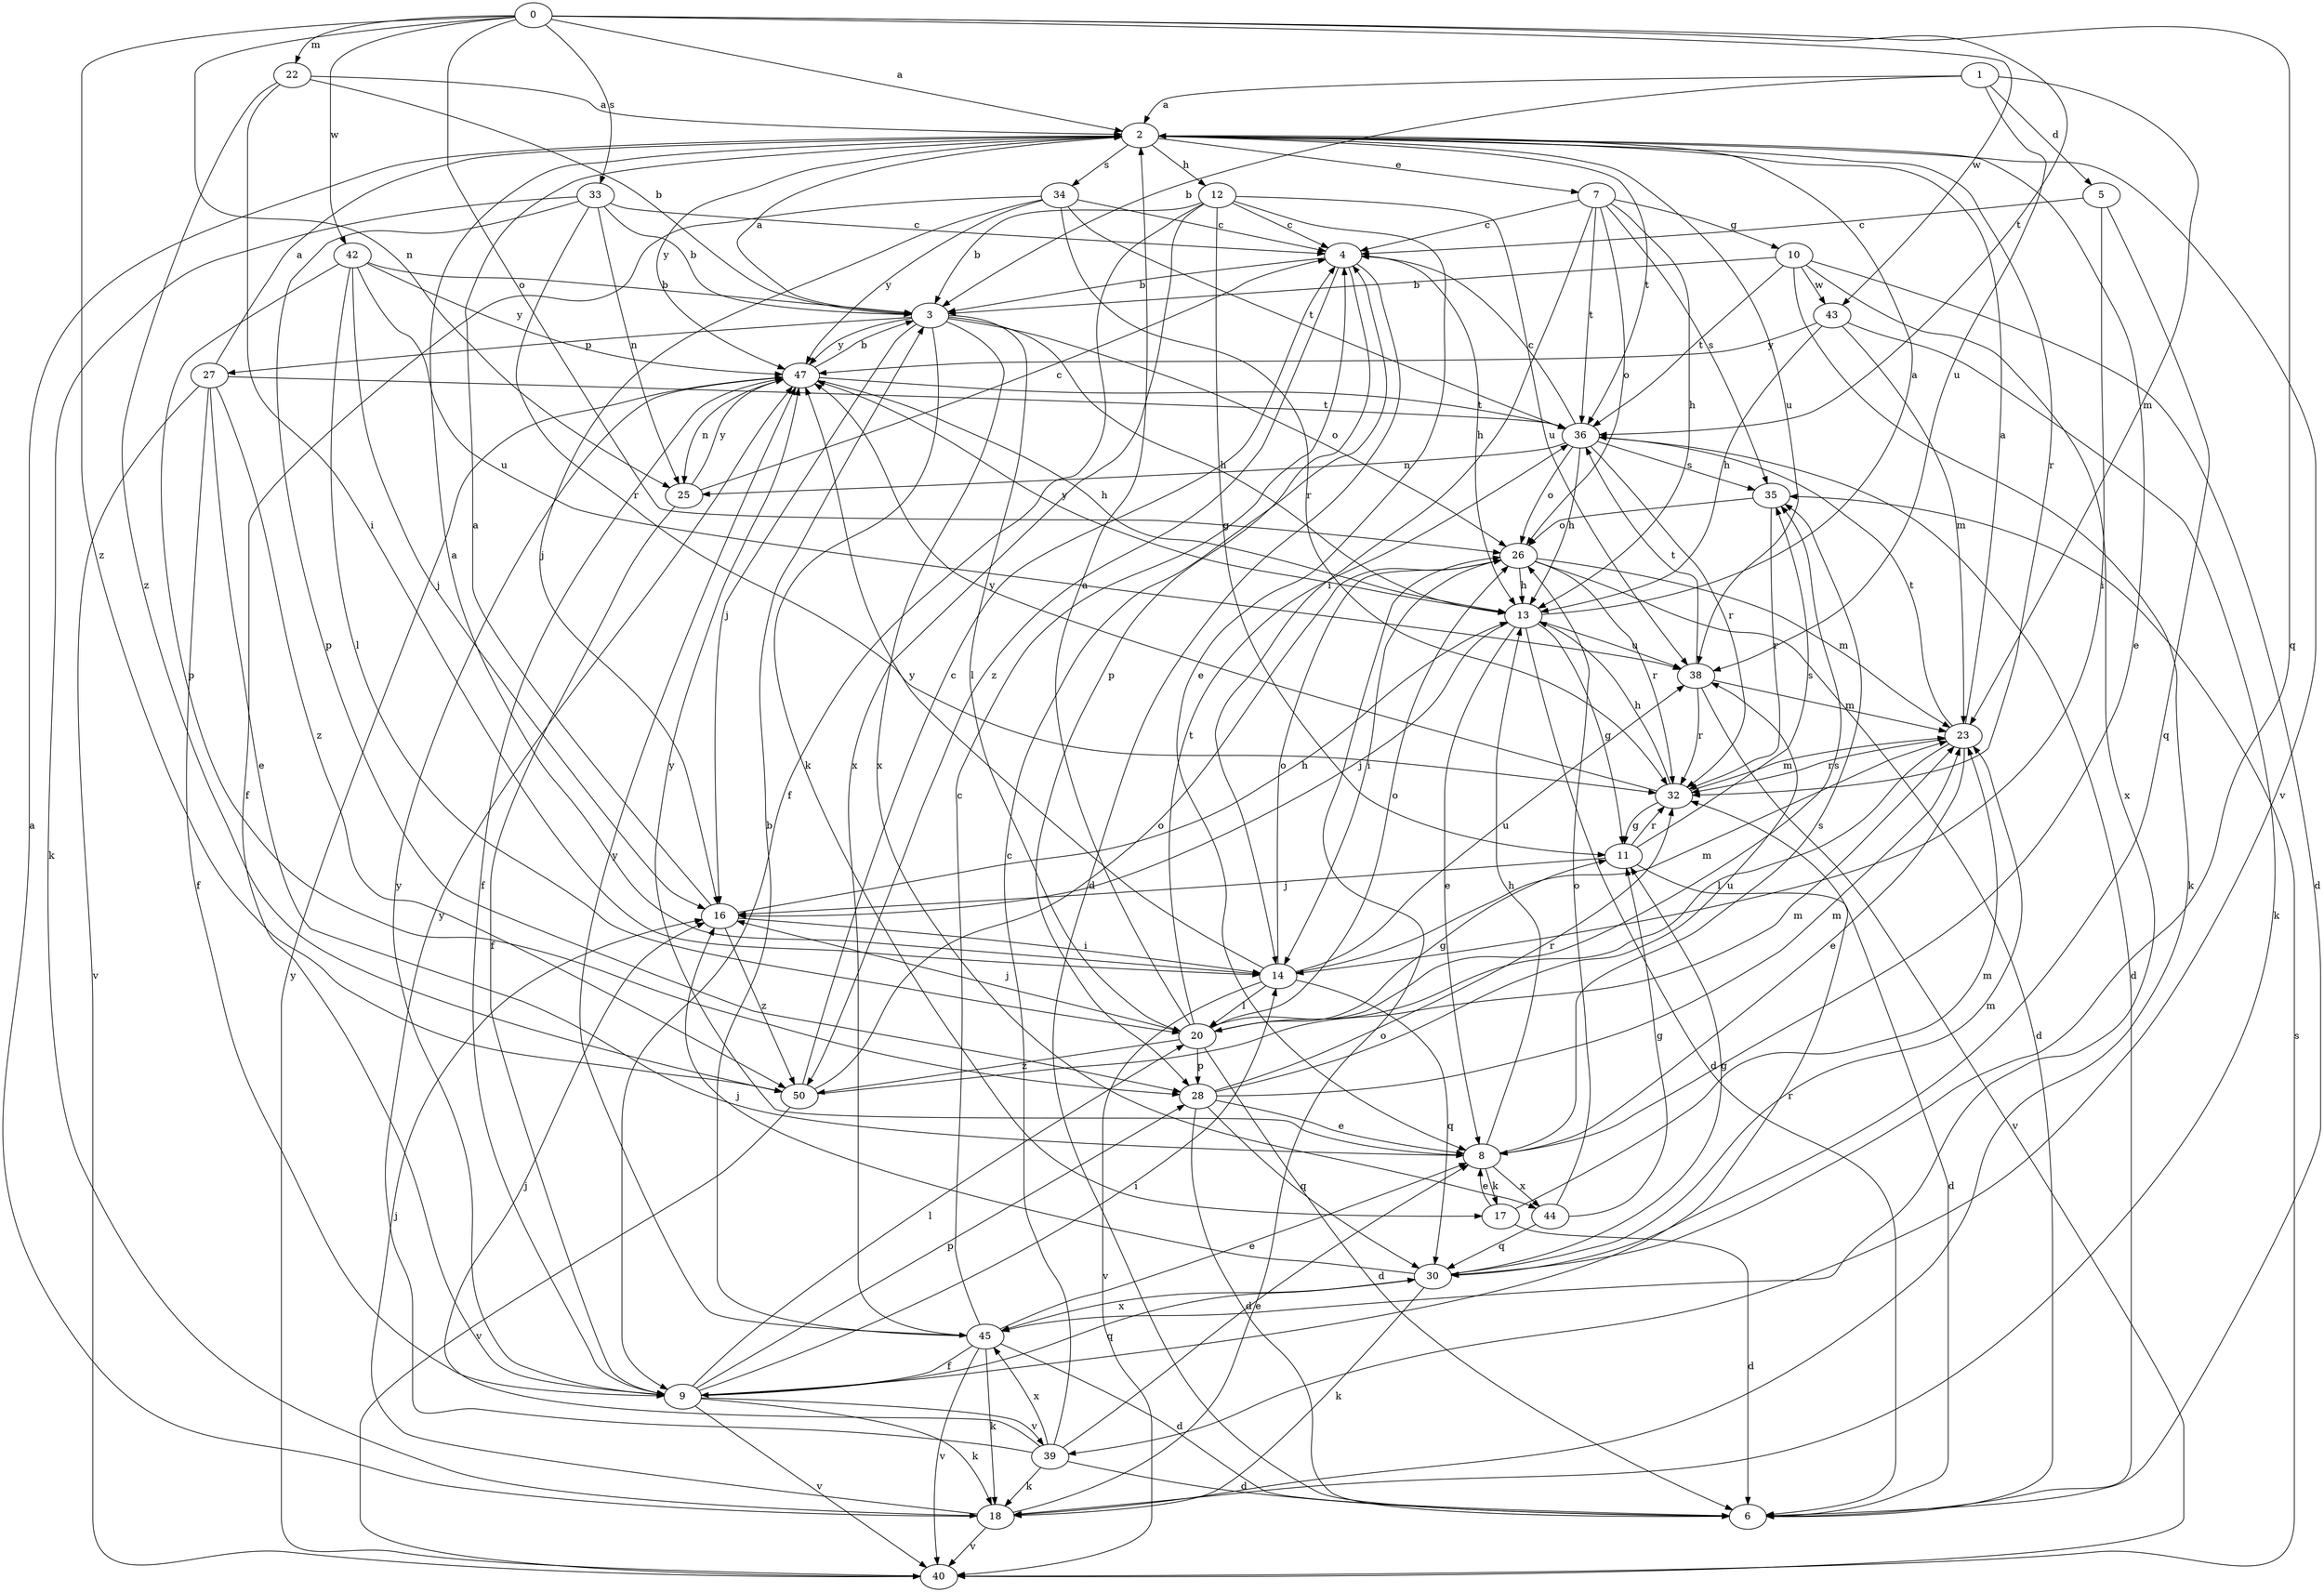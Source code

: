 strict digraph  {
0;
1;
2;
3;
4;
5;
6;
7;
8;
9;
10;
11;
12;
13;
14;
16;
17;
18;
20;
22;
23;
25;
26;
27;
28;
30;
32;
33;
34;
35;
36;
38;
39;
40;
42;
43;
44;
45;
47;
50;
0 -> 2  [label=a];
0 -> 22  [label=m];
0 -> 25  [label=n];
0 -> 26  [label=o];
0 -> 30  [label=q];
0 -> 33  [label=s];
0 -> 36  [label=t];
0 -> 42  [label=w];
0 -> 43  [label=w];
0 -> 50  [label=z];
1 -> 2  [label=a];
1 -> 3  [label=b];
1 -> 5  [label=d];
1 -> 23  [label=m];
1 -> 38  [label=u];
2 -> 7  [label=e];
2 -> 8  [label=e];
2 -> 12  [label=h];
2 -> 32  [label=r];
2 -> 34  [label=s];
2 -> 36  [label=t];
2 -> 38  [label=u];
2 -> 39  [label=v];
2 -> 47  [label=y];
3 -> 2  [label=a];
3 -> 13  [label=h];
3 -> 16  [label=j];
3 -> 17  [label=k];
3 -> 20  [label=l];
3 -> 26  [label=o];
3 -> 27  [label=p];
3 -> 44  [label=x];
3 -> 47  [label=y];
4 -> 3  [label=b];
4 -> 6  [label=d];
4 -> 13  [label=h];
4 -> 28  [label=p];
4 -> 50  [label=z];
5 -> 4  [label=c];
5 -> 14  [label=i];
5 -> 30  [label=q];
7 -> 4  [label=c];
7 -> 10  [label=g];
7 -> 13  [label=h];
7 -> 14  [label=i];
7 -> 26  [label=o];
7 -> 35  [label=s];
7 -> 36  [label=t];
8 -> 13  [label=h];
8 -> 17  [label=k];
8 -> 35  [label=s];
8 -> 44  [label=x];
8 -> 47  [label=y];
9 -> 14  [label=i];
9 -> 18  [label=k];
9 -> 20  [label=l];
9 -> 28  [label=p];
9 -> 30  [label=q];
9 -> 32  [label=r];
9 -> 39  [label=v];
9 -> 40  [label=v];
9 -> 47  [label=y];
10 -> 3  [label=b];
10 -> 6  [label=d];
10 -> 18  [label=k];
10 -> 36  [label=t];
10 -> 43  [label=w];
10 -> 45  [label=x];
11 -> 6  [label=d];
11 -> 16  [label=j];
11 -> 32  [label=r];
11 -> 35  [label=s];
12 -> 3  [label=b];
12 -> 4  [label=c];
12 -> 8  [label=e];
12 -> 9  [label=f];
12 -> 11  [label=g];
12 -> 38  [label=u];
12 -> 45  [label=x];
13 -> 2  [label=a];
13 -> 6  [label=d];
13 -> 8  [label=e];
13 -> 11  [label=g];
13 -> 16  [label=j];
13 -> 38  [label=u];
13 -> 47  [label=y];
14 -> 2  [label=a];
14 -> 20  [label=l];
14 -> 23  [label=m];
14 -> 26  [label=o];
14 -> 30  [label=q];
14 -> 38  [label=u];
14 -> 40  [label=v];
14 -> 47  [label=y];
16 -> 2  [label=a];
16 -> 13  [label=h];
16 -> 14  [label=i];
16 -> 50  [label=z];
17 -> 6  [label=d];
17 -> 8  [label=e];
17 -> 23  [label=m];
18 -> 2  [label=a];
18 -> 16  [label=j];
18 -> 26  [label=o];
18 -> 40  [label=v];
20 -> 2  [label=a];
20 -> 6  [label=d];
20 -> 11  [label=g];
20 -> 16  [label=j];
20 -> 26  [label=o];
20 -> 28  [label=p];
20 -> 35  [label=s];
20 -> 36  [label=t];
20 -> 50  [label=z];
22 -> 2  [label=a];
22 -> 3  [label=b];
22 -> 14  [label=i];
22 -> 50  [label=z];
23 -> 2  [label=a];
23 -> 8  [label=e];
23 -> 20  [label=l];
23 -> 32  [label=r];
23 -> 36  [label=t];
25 -> 4  [label=c];
25 -> 9  [label=f];
25 -> 47  [label=y];
26 -> 6  [label=d];
26 -> 13  [label=h];
26 -> 14  [label=i];
26 -> 23  [label=m];
26 -> 32  [label=r];
27 -> 2  [label=a];
27 -> 8  [label=e];
27 -> 9  [label=f];
27 -> 36  [label=t];
27 -> 40  [label=v];
27 -> 50  [label=z];
28 -> 6  [label=d];
28 -> 8  [label=e];
28 -> 23  [label=m];
28 -> 30  [label=q];
28 -> 32  [label=r];
28 -> 38  [label=u];
30 -> 11  [label=g];
30 -> 16  [label=j];
30 -> 18  [label=k];
30 -> 23  [label=m];
30 -> 45  [label=x];
32 -> 11  [label=g];
32 -> 13  [label=h];
32 -> 23  [label=m];
32 -> 47  [label=y];
33 -> 3  [label=b];
33 -> 4  [label=c];
33 -> 18  [label=k];
33 -> 25  [label=n];
33 -> 28  [label=p];
33 -> 32  [label=r];
34 -> 4  [label=c];
34 -> 9  [label=f];
34 -> 16  [label=j];
34 -> 32  [label=r];
34 -> 36  [label=t];
34 -> 47  [label=y];
35 -> 26  [label=o];
35 -> 32  [label=r];
36 -> 4  [label=c];
36 -> 6  [label=d];
36 -> 13  [label=h];
36 -> 25  [label=n];
36 -> 26  [label=o];
36 -> 32  [label=r];
36 -> 35  [label=s];
38 -> 23  [label=m];
38 -> 32  [label=r];
38 -> 36  [label=t];
38 -> 40  [label=v];
39 -> 4  [label=c];
39 -> 6  [label=d];
39 -> 8  [label=e];
39 -> 16  [label=j];
39 -> 18  [label=k];
39 -> 45  [label=x];
39 -> 47  [label=y];
40 -> 35  [label=s];
40 -> 47  [label=y];
42 -> 3  [label=b];
42 -> 16  [label=j];
42 -> 20  [label=l];
42 -> 28  [label=p];
42 -> 38  [label=u];
42 -> 47  [label=y];
43 -> 13  [label=h];
43 -> 18  [label=k];
43 -> 23  [label=m];
43 -> 47  [label=y];
44 -> 11  [label=g];
44 -> 26  [label=o];
44 -> 30  [label=q];
45 -> 3  [label=b];
45 -> 4  [label=c];
45 -> 6  [label=d];
45 -> 8  [label=e];
45 -> 9  [label=f];
45 -> 18  [label=k];
45 -> 40  [label=v];
45 -> 47  [label=y];
47 -> 3  [label=b];
47 -> 9  [label=f];
47 -> 13  [label=h];
47 -> 25  [label=n];
47 -> 36  [label=t];
50 -> 4  [label=c];
50 -> 23  [label=m];
50 -> 26  [label=o];
50 -> 40  [label=v];
}
